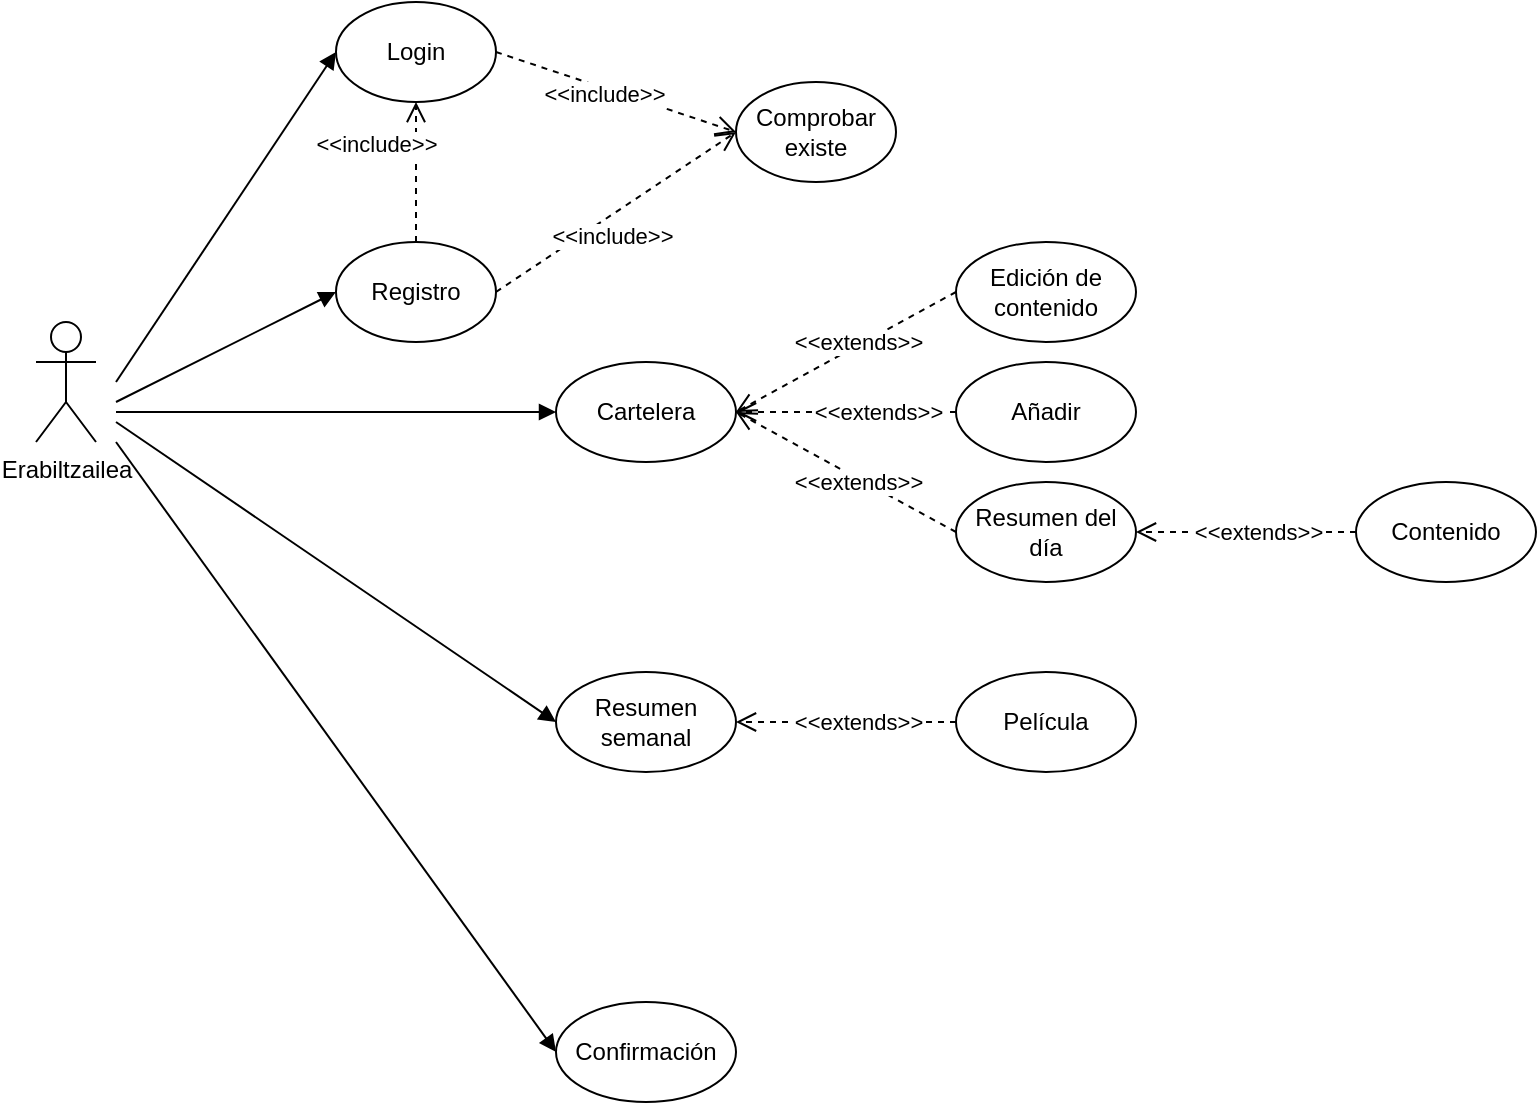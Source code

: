 <mxfile version="17.2.4" type="device"><diagram id="1aKjr-PpPqmqKmQXg18l" name="Página-1"><mxGraphModel dx="745" dy="703" grid="1" gridSize="10" guides="1" tooltips="1" connect="1" arrows="1" fold="1" page="1" pageScale="1" pageWidth="827" pageHeight="1169" math="0" shadow="0"><root><mxCell id="0"/><mxCell id="1" parent="0"/><mxCell id="r_VUTsUW23Z3ikChxd-m-1" value="Erabiltzailea" style="shape=umlActor;verticalLabelPosition=bottom;verticalAlign=top;html=1;" vertex="1" parent="1"><mxGeometry x="90" y="310" width="30" height="60" as="geometry"/></mxCell><mxCell id="r_VUTsUW23Z3ikChxd-m-2" value="Login" style="ellipse;whiteSpace=wrap;html=1;" vertex="1" parent="1"><mxGeometry x="240" y="150" width="80" height="50" as="geometry"/></mxCell><mxCell id="r_VUTsUW23Z3ikChxd-m-3" value="Comprobar existe" style="ellipse;whiteSpace=wrap;html=1;" vertex="1" parent="1"><mxGeometry x="440" y="190" width="80" height="50" as="geometry"/></mxCell><mxCell id="r_VUTsUW23Z3ikChxd-m-4" value="Registro" style="ellipse;whiteSpace=wrap;html=1;" vertex="1" parent="1"><mxGeometry x="240" y="270" width="80" height="50" as="geometry"/></mxCell><mxCell id="r_VUTsUW23Z3ikChxd-m-7" value="" style="html=1;verticalAlign=bottom;endArrow=open;dashed=1;endSize=8;rounded=0;exitX=1;exitY=0.5;exitDx=0;exitDy=0;entryX=0;entryY=0.5;entryDx=0;entryDy=0;" edge="1" parent="1" source="r_VUTsUW23Z3ikChxd-m-4" target="r_VUTsUW23Z3ikChxd-m-3"><mxGeometry x="0.983" y="-138" relative="1" as="geometry"><mxPoint x="440" y="300" as="sourcePoint"/><mxPoint x="360" y="300" as="targetPoint"/><mxPoint as="offset"/></mxGeometry></mxCell><mxCell id="r_VUTsUW23Z3ikChxd-m-9" value="&amp;lt;&amp;lt;include&amp;gt;&amp;gt;" style="edgeLabel;html=1;align=center;verticalAlign=middle;resizable=0;points=[];" vertex="1" connectable="0" parent="r_VUTsUW23Z3ikChxd-m-7"><mxGeometry x="-0.462" relative="1" as="geometry"><mxPoint x="25" y="-7" as="offset"/></mxGeometry></mxCell><mxCell id="r_VUTsUW23Z3ikChxd-m-8" value="" style="html=1;verticalAlign=bottom;endArrow=open;dashed=1;endSize=8;rounded=0;exitX=1;exitY=0.5;exitDx=0;exitDy=0;entryX=0;entryY=0.5;entryDx=0;entryDy=0;" edge="1" parent="1" source="r_VUTsUW23Z3ikChxd-m-2" target="r_VUTsUW23Z3ikChxd-m-3"><mxGeometry x="-0.073" y="-1" relative="1" as="geometry"><mxPoint x="330" y="255" as="sourcePoint"/><mxPoint x="484" y="234" as="targetPoint"/><mxPoint as="offset"/></mxGeometry></mxCell><mxCell id="r_VUTsUW23Z3ikChxd-m-10" value="&amp;lt;&amp;lt;include&amp;gt;&amp;gt;" style="edgeLabel;html=1;align=center;verticalAlign=middle;resizable=0;points=[];" vertex="1" connectable="0" parent="r_VUTsUW23Z3ikChxd-m-8"><mxGeometry x="0.251" y="-1" relative="1" as="geometry"><mxPoint x="-21" y="-5" as="offset"/></mxGeometry></mxCell><mxCell id="r_VUTsUW23Z3ikChxd-m-12" value="Cartelera" style="ellipse;whiteSpace=wrap;html=1;" vertex="1" parent="1"><mxGeometry x="350" y="330" width="90" height="50" as="geometry"/></mxCell><mxCell id="r_VUTsUW23Z3ikChxd-m-13" value="Resumen semanal" style="ellipse;whiteSpace=wrap;html=1;" vertex="1" parent="1"><mxGeometry x="350" y="485" width="90" height="50" as="geometry"/></mxCell><mxCell id="r_VUTsUW23Z3ikChxd-m-14" value="Confirmación" style="ellipse;whiteSpace=wrap;html=1;" vertex="1" parent="1"><mxGeometry x="350" y="650" width="90" height="50" as="geometry"/></mxCell><mxCell id="r_VUTsUW23Z3ikChxd-m-15" value="Edición de contenido" style="ellipse;whiteSpace=wrap;html=1;" vertex="1" parent="1"><mxGeometry x="550" y="270" width="90" height="50" as="geometry"/></mxCell><mxCell id="r_VUTsUW23Z3ikChxd-m-16" value="Añadir" style="ellipse;whiteSpace=wrap;html=1;" vertex="1" parent="1"><mxGeometry x="550" y="330" width="90" height="50" as="geometry"/></mxCell><mxCell id="r_VUTsUW23Z3ikChxd-m-17" value="Resumen del día" style="ellipse;whiteSpace=wrap;html=1;" vertex="1" parent="1"><mxGeometry x="550" y="390" width="90" height="50" as="geometry"/></mxCell><mxCell id="r_VUTsUW23Z3ikChxd-m-26" value="" style="html=1;verticalAlign=bottom;endArrow=block;rounded=0;entryX=0;entryY=0.5;entryDx=0;entryDy=0;" edge="1" parent="1" target="r_VUTsUW23Z3ikChxd-m-2"><mxGeometry width="80" relative="1" as="geometry"><mxPoint x="130" y="340" as="sourcePoint"/><mxPoint x="280" y="320" as="targetPoint"/></mxGeometry></mxCell><mxCell id="r_VUTsUW23Z3ikChxd-m-27" value="" style="html=1;verticalAlign=bottom;endArrow=block;rounded=0;entryX=0;entryY=0.5;entryDx=0;entryDy=0;" edge="1" parent="1" target="r_VUTsUW23Z3ikChxd-m-4"><mxGeometry width="80" relative="1" as="geometry"><mxPoint x="130" y="350" as="sourcePoint"/><mxPoint x="250" y="195" as="targetPoint"/></mxGeometry></mxCell><mxCell id="r_VUTsUW23Z3ikChxd-m-28" value="" style="html=1;verticalAlign=bottom;endArrow=open;dashed=1;endSize=8;rounded=0;exitX=0.5;exitY=0;exitDx=0;exitDy=0;entryX=0.5;entryY=1;entryDx=0;entryDy=0;" edge="1" parent="1" source="r_VUTsUW23Z3ikChxd-m-4" target="r_VUTsUW23Z3ikChxd-m-2"><mxGeometry x="-0.073" y="-1" relative="1" as="geometry"><mxPoint x="330" y="185" as="sourcePoint"/><mxPoint x="450" y="225" as="targetPoint"/><mxPoint as="offset"/></mxGeometry></mxCell><mxCell id="r_VUTsUW23Z3ikChxd-m-29" value="&amp;lt;&amp;lt;include&amp;gt;&amp;gt;" style="edgeLabel;html=1;align=center;verticalAlign=middle;resizable=0;points=[];" vertex="1" connectable="0" parent="r_VUTsUW23Z3ikChxd-m-28"><mxGeometry x="0.251" y="-1" relative="1" as="geometry"><mxPoint x="-21" y="-5" as="offset"/></mxGeometry></mxCell><mxCell id="r_VUTsUW23Z3ikChxd-m-30" value="" style="html=1;verticalAlign=bottom;endArrow=block;rounded=0;entryX=0;entryY=0.5;entryDx=0;entryDy=0;" edge="1" parent="1" target="r_VUTsUW23Z3ikChxd-m-12"><mxGeometry width="80" relative="1" as="geometry"><mxPoint x="130" y="355" as="sourcePoint"/><mxPoint x="250" y="305" as="targetPoint"/></mxGeometry></mxCell><mxCell id="r_VUTsUW23Z3ikChxd-m-31" value="" style="html=1;verticalAlign=bottom;endArrow=block;rounded=0;entryX=0;entryY=0.5;entryDx=0;entryDy=0;" edge="1" parent="1" target="r_VUTsUW23Z3ikChxd-m-13"><mxGeometry width="80" relative="1" as="geometry"><mxPoint x="130" y="360" as="sourcePoint"/><mxPoint x="460" y="365" as="targetPoint"/></mxGeometry></mxCell><mxCell id="r_VUTsUW23Z3ikChxd-m-32" value="" style="html=1;verticalAlign=bottom;endArrow=block;rounded=0;entryX=0;entryY=0.5;entryDx=0;entryDy=0;" edge="1" parent="1" target="r_VUTsUW23Z3ikChxd-m-14"><mxGeometry width="80" relative="1" as="geometry"><mxPoint x="130" y="370" as="sourcePoint"/><mxPoint x="470" y="375" as="targetPoint"/></mxGeometry></mxCell><mxCell id="r_VUTsUW23Z3ikChxd-m-36" value="Contenido" style="ellipse;whiteSpace=wrap;html=1;" vertex="1" parent="1"><mxGeometry x="750" y="390" width="90" height="50" as="geometry"/></mxCell><mxCell id="r_VUTsUW23Z3ikChxd-m-38" value="Película" style="ellipse;whiteSpace=wrap;html=1;" vertex="1" parent="1"><mxGeometry x="550" y="485" width="90" height="50" as="geometry"/></mxCell><mxCell id="r_VUTsUW23Z3ikChxd-m-40" value="" style="html=1;verticalAlign=bottom;endArrow=open;dashed=1;endSize=8;rounded=0;exitX=0;exitY=0.5;exitDx=0;exitDy=0;entryX=1;entryY=0.5;entryDx=0;entryDy=0;" edge="1" parent="1" source="r_VUTsUW23Z3ikChxd-m-38" target="r_VUTsUW23Z3ikChxd-m-13"><mxGeometry x="0.983" y="-138" relative="1" as="geometry"><mxPoint x="330" y="305" as="sourcePoint"/><mxPoint x="450" y="225" as="targetPoint"/><mxPoint as="offset"/></mxGeometry></mxCell><mxCell id="r_VUTsUW23Z3ikChxd-m-41" value="&amp;lt;&amp;lt;extends&amp;gt;&amp;gt;" style="edgeLabel;html=1;align=center;verticalAlign=middle;resizable=0;points=[];" vertex="1" connectable="0" parent="r_VUTsUW23Z3ikChxd-m-40"><mxGeometry x="-0.462" relative="1" as="geometry"><mxPoint x="-20" as="offset"/></mxGeometry></mxCell><mxCell id="r_VUTsUW23Z3ikChxd-m-42" value="" style="html=1;verticalAlign=bottom;endArrow=open;dashed=1;endSize=8;rounded=0;exitX=0;exitY=0.5;exitDx=0;exitDy=0;entryX=1;entryY=0.5;entryDx=0;entryDy=0;" edge="1" parent="1" source="r_VUTsUW23Z3ikChxd-m-36" target="r_VUTsUW23Z3ikChxd-m-17"><mxGeometry x="0.983" y="-138" relative="1" as="geometry"><mxPoint x="560" y="520" as="sourcePoint"/><mxPoint x="450" y="520" as="targetPoint"/><mxPoint as="offset"/></mxGeometry></mxCell><mxCell id="r_VUTsUW23Z3ikChxd-m-43" value="&amp;lt;&amp;lt;extends&amp;gt;&amp;gt;" style="edgeLabel;html=1;align=center;verticalAlign=middle;resizable=0;points=[];" vertex="1" connectable="0" parent="r_VUTsUW23Z3ikChxd-m-42"><mxGeometry x="-0.462" relative="1" as="geometry"><mxPoint x="-20" as="offset"/></mxGeometry></mxCell><mxCell id="r_VUTsUW23Z3ikChxd-m-44" value="" style="html=1;verticalAlign=bottom;endArrow=open;dashed=1;endSize=8;rounded=0;exitX=0;exitY=0.5;exitDx=0;exitDy=0;entryX=1;entryY=0.5;entryDx=0;entryDy=0;" edge="1" parent="1" source="r_VUTsUW23Z3ikChxd-m-17" target="r_VUTsUW23Z3ikChxd-m-12"><mxGeometry x="0.983" y="-138" relative="1" as="geometry"><mxPoint x="760" y="425" as="sourcePoint"/><mxPoint x="650" y="425" as="targetPoint"/><mxPoint as="offset"/></mxGeometry></mxCell><mxCell id="r_VUTsUW23Z3ikChxd-m-45" value="&amp;lt;&amp;lt;extends&amp;gt;&amp;gt;" style="edgeLabel;html=1;align=center;verticalAlign=middle;resizable=0;points=[];" vertex="1" connectable="0" parent="r_VUTsUW23Z3ikChxd-m-44"><mxGeometry x="-0.462" relative="1" as="geometry"><mxPoint x="-20" y="-9" as="offset"/></mxGeometry></mxCell><mxCell id="r_VUTsUW23Z3ikChxd-m-46" value="" style="html=1;verticalAlign=bottom;endArrow=open;dashed=1;endSize=8;rounded=0;exitX=0;exitY=0.5;exitDx=0;exitDy=0;entryX=1;entryY=0.5;entryDx=0;entryDy=0;" edge="1" parent="1" source="r_VUTsUW23Z3ikChxd-m-16" target="r_VUTsUW23Z3ikChxd-m-12"><mxGeometry x="0.983" y="-138" relative="1" as="geometry"><mxPoint x="560" y="425" as="sourcePoint"/><mxPoint x="450" y="365" as="targetPoint"/><mxPoint as="offset"/></mxGeometry></mxCell><mxCell id="r_VUTsUW23Z3ikChxd-m-47" value="&amp;lt;&amp;lt;extends&amp;gt;&amp;gt;" style="edgeLabel;html=1;align=center;verticalAlign=middle;resizable=0;points=[];" vertex="1" connectable="0" parent="r_VUTsUW23Z3ikChxd-m-46"><mxGeometry x="-0.462" relative="1" as="geometry"><mxPoint x="-10" as="offset"/></mxGeometry></mxCell><mxCell id="r_VUTsUW23Z3ikChxd-m-48" value="" style="html=1;verticalAlign=bottom;endArrow=open;dashed=1;endSize=8;rounded=0;exitX=0;exitY=0.5;exitDx=0;exitDy=0;entryX=1;entryY=0.5;entryDx=0;entryDy=0;" edge="1" parent="1" source="r_VUTsUW23Z3ikChxd-m-15" target="r_VUTsUW23Z3ikChxd-m-12"><mxGeometry x="0.983" y="-138" relative="1" as="geometry"><mxPoint x="560" y="365" as="sourcePoint"/><mxPoint x="450" y="365" as="targetPoint"/><mxPoint as="offset"/></mxGeometry></mxCell><mxCell id="r_VUTsUW23Z3ikChxd-m-49" value="&amp;lt;&amp;lt;extends&amp;gt;&amp;gt;" style="edgeLabel;html=1;align=center;verticalAlign=middle;resizable=0;points=[];" vertex="1" connectable="0" parent="r_VUTsUW23Z3ikChxd-m-48"><mxGeometry x="-0.462" relative="1" as="geometry"><mxPoint x="-20" y="9" as="offset"/></mxGeometry></mxCell></root></mxGraphModel></diagram></mxfile>